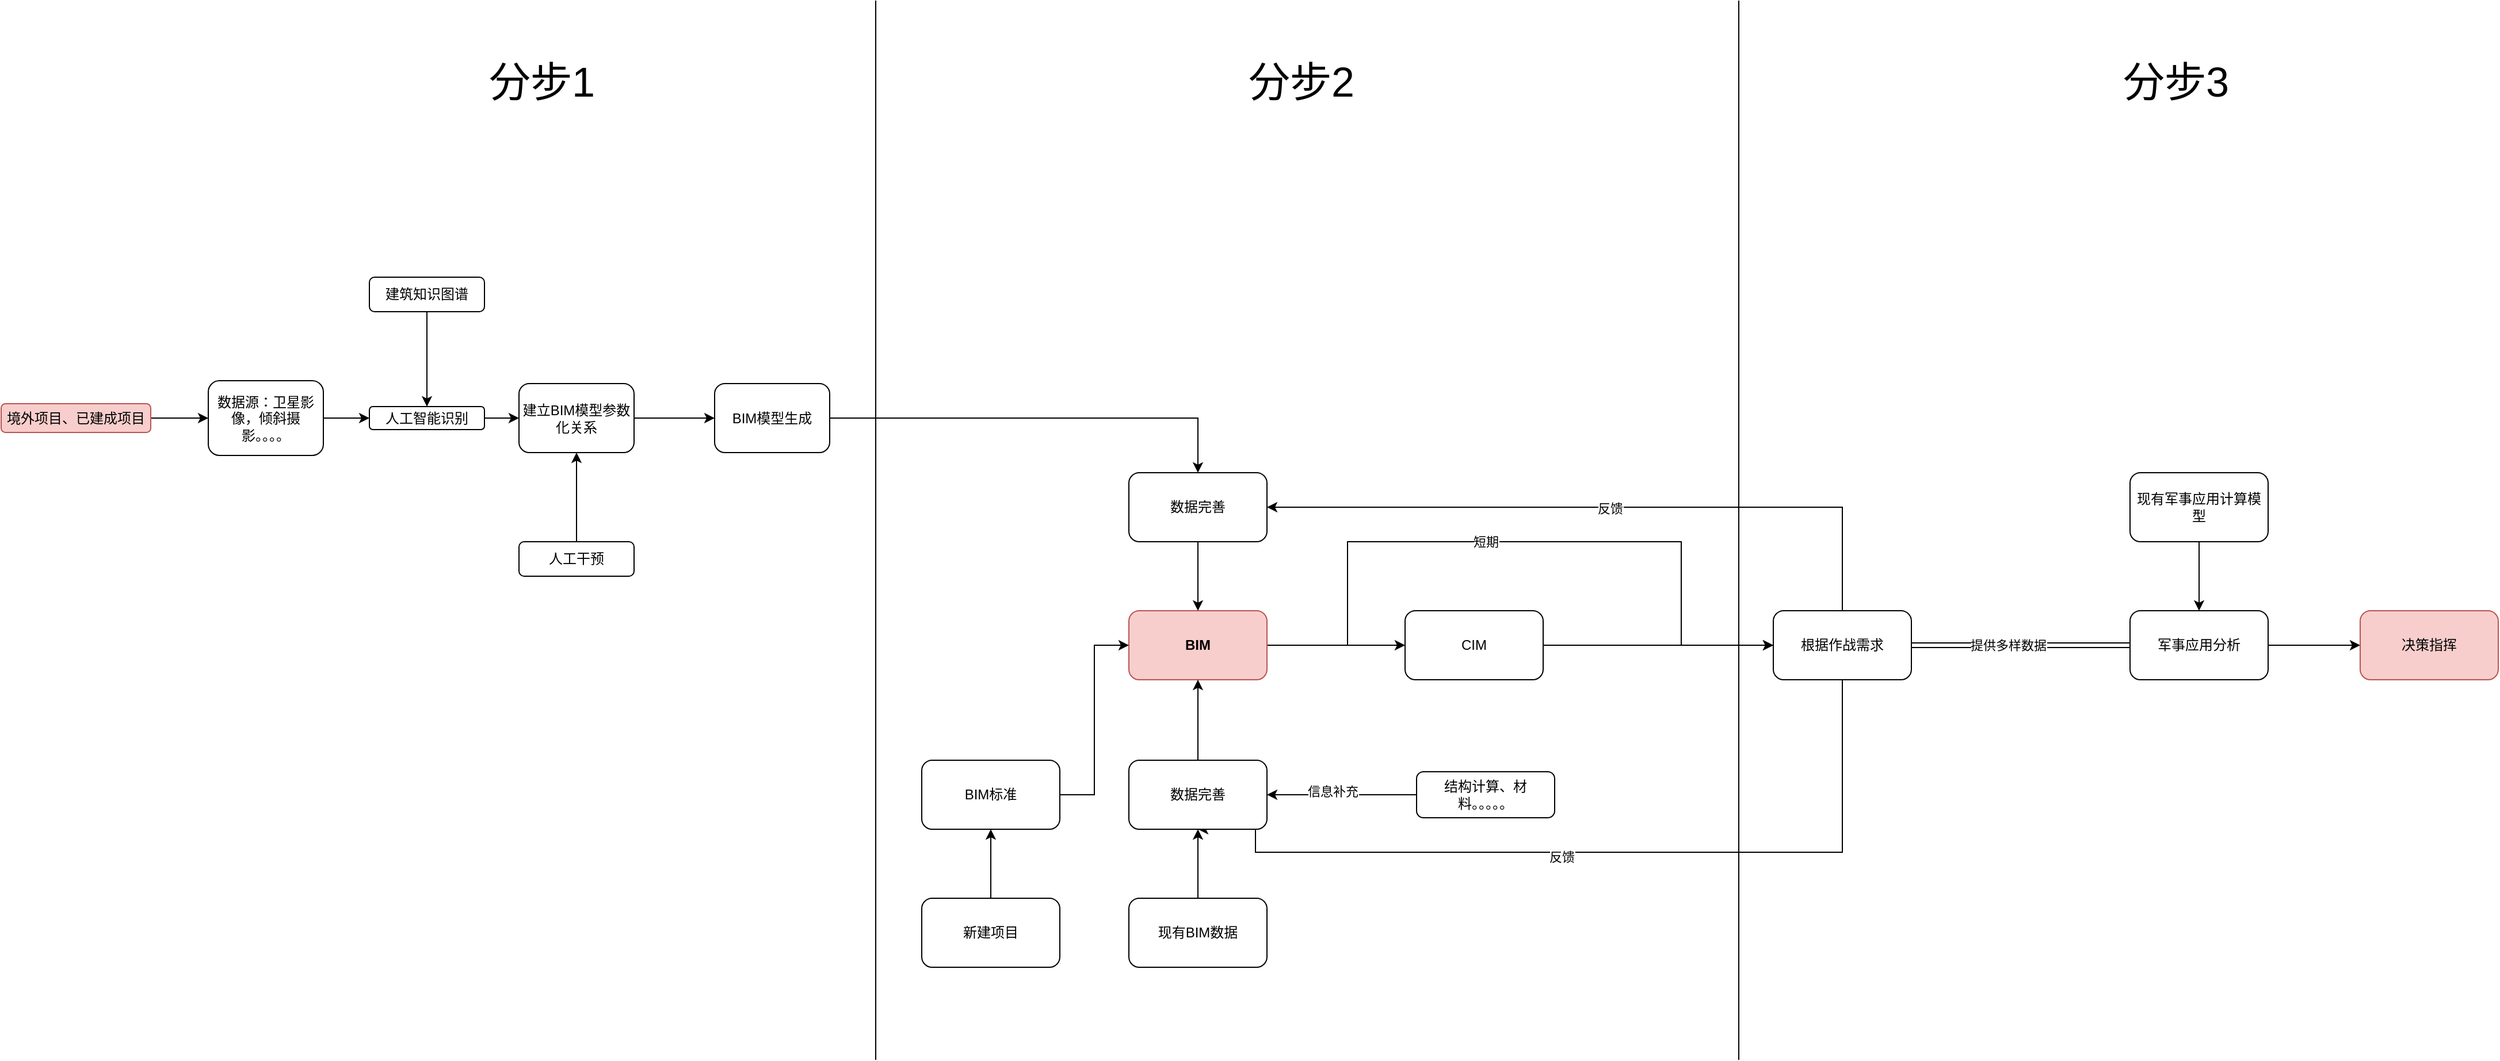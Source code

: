 <mxfile version="14.1.8" type="github">
  <diagram id="1U_yQEHiC2PffywXtrhS" name="Page-1">
    <mxGraphModel dx="9475" dy="4725" grid="0" gridSize="10" guides="1" tooltips="1" connect="1" arrows="1" fold="1" page="0" pageScale="1" pageWidth="827" pageHeight="1169" math="0" shadow="0">
      <root>
        <mxCell id="0" />
        <mxCell id="1" parent="0" />
        <mxCell id="FaTQzz3bTDG0tKOUlcTL-55" style="edgeStyle=orthogonalEdgeStyle;rounded=0;orthogonalLoop=1;jettySize=auto;html=1;entryX=0;entryY=0.5;entryDx=0;entryDy=0;shape=link;" parent="1" source="FaTQzz3bTDG0tKOUlcTL-1" target="FaTQzz3bTDG0tKOUlcTL-6" edge="1">
          <mxGeometry relative="1" as="geometry" />
        </mxCell>
        <mxCell id="FaTQzz3bTDG0tKOUlcTL-56" value="提供多样数据" style="edgeLabel;html=1;align=center;verticalAlign=middle;resizable=0;points=[];" parent="FaTQzz3bTDG0tKOUlcTL-55" vertex="1" connectable="0">
          <mxGeometry x="-0.118" relative="1" as="geometry">
            <mxPoint as="offset" />
          </mxGeometry>
        </mxCell>
        <mxCell id="FaTQzz3bTDG0tKOUlcTL-57" style="edgeStyle=orthogonalEdgeStyle;rounded=0;orthogonalLoop=1;jettySize=auto;html=1;entryX=1;entryY=0.5;entryDx=0;entryDy=0;exitX=0.5;exitY=0;exitDx=0;exitDy=0;" parent="1" source="FaTQzz3bTDG0tKOUlcTL-1" target="FaTQzz3bTDG0tKOUlcTL-28" edge="1">
          <mxGeometry relative="1" as="geometry" />
        </mxCell>
        <mxCell id="FaTQzz3bTDG0tKOUlcTL-58" value="反馈" style="edgeLabel;html=1;align=center;verticalAlign=middle;resizable=0;points=[];" parent="FaTQzz3bTDG0tKOUlcTL-57" vertex="1" connectable="0">
          <mxGeometry x="-0.011" y="1" relative="1" as="geometry">
            <mxPoint as="offset" />
          </mxGeometry>
        </mxCell>
        <mxCell id="FaTQzz3bTDG0tKOUlcTL-59" style="edgeStyle=orthogonalEdgeStyle;rounded=0;orthogonalLoop=1;jettySize=auto;html=1;entryX=0.5;entryY=1;entryDx=0;entryDy=0;" parent="1" source="FaTQzz3bTDG0tKOUlcTL-1" target="FaTQzz3bTDG0tKOUlcTL-22" edge="1">
          <mxGeometry relative="1" as="geometry">
            <Array as="points">
              <mxPoint x="840" y="570" />
              <mxPoint x="330" y="570" />
            </Array>
          </mxGeometry>
        </mxCell>
        <mxCell id="FaTQzz3bTDG0tKOUlcTL-60" value="反馈" style="edgeLabel;html=1;align=center;verticalAlign=middle;resizable=0;points=[];" parent="FaTQzz3bTDG0tKOUlcTL-59" vertex="1" connectable="0">
          <mxGeometry x="0.079" y="4" relative="1" as="geometry">
            <mxPoint as="offset" />
          </mxGeometry>
        </mxCell>
        <mxCell id="FaTQzz3bTDG0tKOUlcTL-1" value="根据作战需求" style="rounded=1;whiteSpace=wrap;html=1;" parent="1" vertex="1">
          <mxGeometry x="780" y="360" width="120" height="60" as="geometry" />
        </mxCell>
        <mxCell id="FaTQzz3bTDG0tKOUlcTL-11" style="edgeStyle=orthogonalEdgeStyle;rounded=0;orthogonalLoop=1;jettySize=auto;html=1;" parent="1" source="FaTQzz3bTDG0tKOUlcTL-2" target="FaTQzz3bTDG0tKOUlcTL-10" edge="1">
          <mxGeometry relative="1" as="geometry" />
        </mxCell>
        <mxCell id="FaTQzz3bTDG0tKOUlcTL-13" style="edgeStyle=orthogonalEdgeStyle;rounded=0;orthogonalLoop=1;jettySize=auto;html=1;" parent="1" target="FaTQzz3bTDG0tKOUlcTL-1" edge="1">
          <mxGeometry relative="1" as="geometry">
            <mxPoint x="390" y="390" as="sourcePoint" />
            <mxPoint x="630" y="390" as="targetPoint" />
            <Array as="points">
              <mxPoint x="410" y="390" />
              <mxPoint x="410" y="300" />
              <mxPoint x="700" y="300" />
              <mxPoint x="700" y="390" />
            </Array>
          </mxGeometry>
        </mxCell>
        <mxCell id="FaTQzz3bTDG0tKOUlcTL-14" value="短期" style="edgeLabel;html=1;align=center;verticalAlign=middle;resizable=0;points=[];" parent="FaTQzz3bTDG0tKOUlcTL-13" vertex="1" connectable="0">
          <mxGeometry x="0.067" y="1" relative="1" as="geometry">
            <mxPoint x="-74" y="1" as="offset" />
          </mxGeometry>
        </mxCell>
        <mxCell id="FaTQzz3bTDG0tKOUlcTL-2" value="&lt;b&gt;BIM&lt;/b&gt;" style="rounded=1;whiteSpace=wrap;html=1;fillColor=#f8cecc;strokeColor=#b85450;" parent="1" vertex="1">
          <mxGeometry x="220" y="360" width="120" height="60" as="geometry" />
        </mxCell>
        <mxCell id="FaTQzz3bTDG0tKOUlcTL-24" style="edgeStyle=orthogonalEdgeStyle;rounded=0;orthogonalLoop=1;jettySize=auto;html=1;entryX=0.5;entryY=1;entryDx=0;entryDy=0;" parent="1" source="FaTQzz3bTDG0tKOUlcTL-3" target="FaTQzz3bTDG0tKOUlcTL-22" edge="1">
          <mxGeometry relative="1" as="geometry" />
        </mxCell>
        <mxCell id="FaTQzz3bTDG0tKOUlcTL-3" value="现有BIM数据" style="rounded=1;whiteSpace=wrap;html=1;" parent="1" vertex="1">
          <mxGeometry x="220" y="610" width="120" height="60" as="geometry" />
        </mxCell>
        <mxCell id="FaTQzz3bTDG0tKOUlcTL-62" style="edgeStyle=orthogonalEdgeStyle;rounded=0;orthogonalLoop=1;jettySize=auto;html=1;" parent="1" source="FaTQzz3bTDG0tKOUlcTL-6" target="FaTQzz3bTDG0tKOUlcTL-61" edge="1">
          <mxGeometry relative="1" as="geometry" />
        </mxCell>
        <mxCell id="FaTQzz3bTDG0tKOUlcTL-6" value="军事应用分析" style="rounded=1;whiteSpace=wrap;html=1;" parent="1" vertex="1">
          <mxGeometry x="1090" y="360" width="120" height="60" as="geometry" />
        </mxCell>
        <mxCell id="FaTQzz3bTDG0tKOUlcTL-9" style="edgeStyle=orthogonalEdgeStyle;rounded=0;orthogonalLoop=1;jettySize=auto;html=1;" parent="1" source="FaTQzz3bTDG0tKOUlcTL-8" target="FaTQzz3bTDG0tKOUlcTL-6" edge="1">
          <mxGeometry relative="1" as="geometry" />
        </mxCell>
        <mxCell id="FaTQzz3bTDG0tKOUlcTL-8" value="现有军事应用计算模型" style="rounded=1;whiteSpace=wrap;html=1;" parent="1" vertex="1">
          <mxGeometry x="1090" y="240" width="120" height="60" as="geometry" />
        </mxCell>
        <mxCell id="FaTQzz3bTDG0tKOUlcTL-12" style="edgeStyle=orthogonalEdgeStyle;rounded=0;orthogonalLoop=1;jettySize=auto;html=1;" parent="1" source="FaTQzz3bTDG0tKOUlcTL-10" target="FaTQzz3bTDG0tKOUlcTL-1" edge="1">
          <mxGeometry relative="1" as="geometry" />
        </mxCell>
        <mxCell id="FaTQzz3bTDG0tKOUlcTL-10" value="CIM" style="rounded=1;whiteSpace=wrap;html=1;" parent="1" vertex="1">
          <mxGeometry x="460" y="360" width="120" height="60" as="geometry" />
        </mxCell>
        <mxCell id="FaTQzz3bTDG0tKOUlcTL-16" style="edgeStyle=orthogonalEdgeStyle;rounded=0;orthogonalLoop=1;jettySize=auto;html=1;entryX=1;entryY=0.5;entryDx=0;entryDy=0;" parent="1" source="FaTQzz3bTDG0tKOUlcTL-15" target="FaTQzz3bTDG0tKOUlcTL-22" edge="1">
          <mxGeometry relative="1" as="geometry">
            <mxPoint x="360" y="520" as="targetPoint" />
          </mxGeometry>
        </mxCell>
        <mxCell id="FaTQzz3bTDG0tKOUlcTL-17" value="信息补充" style="edgeLabel;html=1;align=center;verticalAlign=middle;resizable=0;points=[];" parent="FaTQzz3bTDG0tKOUlcTL-16" vertex="1" connectable="0">
          <mxGeometry x="0.133" y="-3" relative="1" as="geometry">
            <mxPoint as="offset" />
          </mxGeometry>
        </mxCell>
        <mxCell id="FaTQzz3bTDG0tKOUlcTL-15" value="结构计算、材料。。。。。" style="rounded=1;whiteSpace=wrap;html=1;" parent="1" vertex="1">
          <mxGeometry x="470" y="500" width="120" height="40" as="geometry" />
        </mxCell>
        <mxCell id="FaTQzz3bTDG0tKOUlcTL-20" style="edgeStyle=orthogonalEdgeStyle;rounded=0;orthogonalLoop=1;jettySize=auto;html=1;" parent="1" source="FaTQzz3bTDG0tKOUlcTL-18" target="FaTQzz3bTDG0tKOUlcTL-19" edge="1">
          <mxGeometry relative="1" as="geometry" />
        </mxCell>
        <mxCell id="FaTQzz3bTDG0tKOUlcTL-18" value="新建项目" style="rounded=1;whiteSpace=wrap;html=1;" parent="1" vertex="1">
          <mxGeometry x="40" y="610" width="120" height="60" as="geometry" />
        </mxCell>
        <mxCell id="FaTQzz3bTDG0tKOUlcTL-48" style="edgeStyle=orthogonalEdgeStyle;rounded=0;orthogonalLoop=1;jettySize=auto;html=1;entryX=0;entryY=0.5;entryDx=0;entryDy=0;" parent="1" source="FaTQzz3bTDG0tKOUlcTL-19" target="FaTQzz3bTDG0tKOUlcTL-2" edge="1">
          <mxGeometry relative="1" as="geometry" />
        </mxCell>
        <mxCell id="FaTQzz3bTDG0tKOUlcTL-19" value="BIM标准" style="rounded=1;whiteSpace=wrap;html=1;" parent="1" vertex="1">
          <mxGeometry x="40" y="490" width="120" height="60" as="geometry" />
        </mxCell>
        <mxCell id="FaTQzz3bTDG0tKOUlcTL-25" style="edgeStyle=orthogonalEdgeStyle;rounded=0;orthogonalLoop=1;jettySize=auto;html=1;entryX=0.5;entryY=1;entryDx=0;entryDy=0;" parent="1" source="FaTQzz3bTDG0tKOUlcTL-22" target="FaTQzz3bTDG0tKOUlcTL-2" edge="1">
          <mxGeometry relative="1" as="geometry" />
        </mxCell>
        <mxCell id="FaTQzz3bTDG0tKOUlcTL-22" value="数据完善" style="rounded=1;whiteSpace=wrap;html=1;" parent="1" vertex="1">
          <mxGeometry x="220" y="490" width="120" height="60" as="geometry" />
        </mxCell>
        <mxCell id="FaTQzz3bTDG0tKOUlcTL-31" style="edgeStyle=orthogonalEdgeStyle;rounded=0;orthogonalLoop=1;jettySize=auto;html=1;entryX=0.5;entryY=0;entryDx=0;entryDy=0;exitX=1;exitY=0.5;exitDx=0;exitDy=0;" parent="1" source="FaTQzz3bTDG0tKOUlcTL-78" target="FaTQzz3bTDG0tKOUlcTL-28" edge="1">
          <mxGeometry relative="1" as="geometry">
            <mxPoint x="-30.0" y="175.0" as="sourcePoint" />
          </mxGeometry>
        </mxCell>
        <mxCell id="FaTQzz3bTDG0tKOUlcTL-29" style="edgeStyle=orthogonalEdgeStyle;rounded=0;orthogonalLoop=1;jettySize=auto;html=1;" parent="1" source="FaTQzz3bTDG0tKOUlcTL-28" target="FaTQzz3bTDG0tKOUlcTL-2" edge="1">
          <mxGeometry relative="1" as="geometry" />
        </mxCell>
        <mxCell id="FaTQzz3bTDG0tKOUlcTL-28" value="数据完善" style="rounded=1;whiteSpace=wrap;html=1;" parent="1" vertex="1">
          <mxGeometry x="220" y="240" width="120" height="60" as="geometry" />
        </mxCell>
        <mxCell id="FaTQzz3bTDG0tKOUlcTL-79" style="edgeStyle=orthogonalEdgeStyle;rounded=0;orthogonalLoop=1;jettySize=auto;html=1;" parent="1" source="FaTQzz3bTDG0tKOUlcTL-46" target="FaTQzz3bTDG0tKOUlcTL-69" edge="1">
          <mxGeometry relative="1" as="geometry" />
        </mxCell>
        <mxCell id="FaTQzz3bTDG0tKOUlcTL-46" value="境外项目、已建成项目" style="rounded=1;whiteSpace=wrap;html=1;fillColor=#f8cecc;strokeColor=#b85450;" parent="1" vertex="1">
          <mxGeometry x="-760" y="180" width="130" height="25" as="geometry" />
        </mxCell>
        <mxCell id="FaTQzz3bTDG0tKOUlcTL-61" value="决策指挥" style="rounded=1;whiteSpace=wrap;html=1;fillColor=#f8cecc;strokeColor=#b85450;" parent="1" vertex="1">
          <mxGeometry x="1290" y="360" width="120" height="60" as="geometry" />
        </mxCell>
        <mxCell id="FaTQzz3bTDG0tKOUlcTL-63" value="" style="shape=partialRectangle;whiteSpace=wrap;html=1;top=0;bottom=0;fillColor=none;" parent="1" vertex="1">
          <mxGeometry y="-170" width="750" height="920" as="geometry" />
        </mxCell>
        <mxCell id="FaTQzz3bTDG0tKOUlcTL-64" value="&lt;span style=&quot;font-size: 36px&quot;&gt;分步1&lt;/span&gt;" style="text;html=1;strokeColor=none;fillColor=none;align=center;verticalAlign=middle;whiteSpace=wrap;rounded=0;" parent="1" vertex="1">
          <mxGeometry x="-370" y="-110" width="160" height="20" as="geometry" />
        </mxCell>
        <mxCell id="FaTQzz3bTDG0tKOUlcTL-65" value="&lt;span style=&quot;font-size: 36px&quot;&gt;分步2&lt;/span&gt;" style="text;html=1;strokeColor=none;fillColor=none;align=center;verticalAlign=middle;whiteSpace=wrap;rounded=0;" parent="1" vertex="1">
          <mxGeometry x="290" y="-110" width="160" height="20" as="geometry" />
        </mxCell>
        <mxCell id="FaTQzz3bTDG0tKOUlcTL-67" value="&lt;span style=&quot;font-size: 36px&quot;&gt;分步3&lt;/span&gt;" style="text;html=1;strokeColor=none;fillColor=none;align=center;verticalAlign=middle;whiteSpace=wrap;rounded=0;" parent="1" vertex="1">
          <mxGeometry x="1050" y="-110" width="160" height="20" as="geometry" />
        </mxCell>
        <mxCell id="FaTQzz3bTDG0tKOUlcTL-68" style="edgeStyle=orthogonalEdgeStyle;rounded=0;orthogonalLoop=1;jettySize=auto;html=1;entryX=0;entryY=0.5;entryDx=0;entryDy=0;" parent="1" source="FaTQzz3bTDG0tKOUlcTL-69" target="FaTQzz3bTDG0tKOUlcTL-73" edge="1">
          <mxGeometry relative="1" as="geometry" />
        </mxCell>
        <mxCell id="FaTQzz3bTDG0tKOUlcTL-69" value="数据源：卫星影像，倾斜摄影。。。。" style="rounded=1;whiteSpace=wrap;html=1;" parent="1" vertex="1">
          <mxGeometry x="-580" y="160" width="100" height="65" as="geometry" />
        </mxCell>
        <mxCell id="FaTQzz3bTDG0tKOUlcTL-70" style="edgeStyle=orthogonalEdgeStyle;rounded=0;orthogonalLoop=1;jettySize=auto;html=1;entryX=0.5;entryY=0;entryDx=0;entryDy=0;" parent="1" source="FaTQzz3bTDG0tKOUlcTL-71" target="FaTQzz3bTDG0tKOUlcTL-73" edge="1">
          <mxGeometry relative="1" as="geometry" />
        </mxCell>
        <mxCell id="FaTQzz3bTDG0tKOUlcTL-71" value="建筑知识图谱" style="rounded=1;whiteSpace=wrap;html=1;" parent="1" vertex="1">
          <mxGeometry x="-440" y="70" width="100" height="30" as="geometry" />
        </mxCell>
        <mxCell id="FaTQzz3bTDG0tKOUlcTL-72" style="edgeStyle=orthogonalEdgeStyle;rounded=0;orthogonalLoop=1;jettySize=auto;html=1;" parent="1" source="FaTQzz3bTDG0tKOUlcTL-73" target="FaTQzz3bTDG0tKOUlcTL-77" edge="1">
          <mxGeometry relative="1" as="geometry" />
        </mxCell>
        <mxCell id="FaTQzz3bTDG0tKOUlcTL-73" value="人工智能识别" style="rounded=1;whiteSpace=wrap;html=1;" parent="1" vertex="1">
          <mxGeometry x="-440" y="182.5" width="100" height="20" as="geometry" />
        </mxCell>
        <mxCell id="FaTQzz3bTDG0tKOUlcTL-74" style="edgeStyle=orthogonalEdgeStyle;rounded=0;orthogonalLoop=1;jettySize=auto;html=1;entryX=0.5;entryY=1;entryDx=0;entryDy=0;" parent="1" source="FaTQzz3bTDG0tKOUlcTL-75" target="FaTQzz3bTDG0tKOUlcTL-77" edge="1">
          <mxGeometry relative="1" as="geometry" />
        </mxCell>
        <mxCell id="FaTQzz3bTDG0tKOUlcTL-75" value="人工干预" style="rounded=1;whiteSpace=wrap;html=1;" parent="1" vertex="1">
          <mxGeometry x="-310" y="300" width="100" height="30" as="geometry" />
        </mxCell>
        <mxCell id="FaTQzz3bTDG0tKOUlcTL-76" style="edgeStyle=orthogonalEdgeStyle;rounded=0;orthogonalLoop=1;jettySize=auto;html=1;" parent="1" source="FaTQzz3bTDG0tKOUlcTL-77" target="FaTQzz3bTDG0tKOUlcTL-78" edge="1">
          <mxGeometry relative="1" as="geometry" />
        </mxCell>
        <mxCell id="FaTQzz3bTDG0tKOUlcTL-77" value="建立BIM模型参数化关系" style="rounded=1;whiteSpace=wrap;html=1;" parent="1" vertex="1">
          <mxGeometry x="-310" y="162.5" width="100" height="60" as="geometry" />
        </mxCell>
        <mxCell id="FaTQzz3bTDG0tKOUlcTL-78" value="BIM模型生成" style="rounded=1;whiteSpace=wrap;html=1;" parent="1" vertex="1">
          <mxGeometry x="-140" y="162.5" width="100" height="60" as="geometry" />
        </mxCell>
      </root>
    </mxGraphModel>
  </diagram>
</mxfile>
